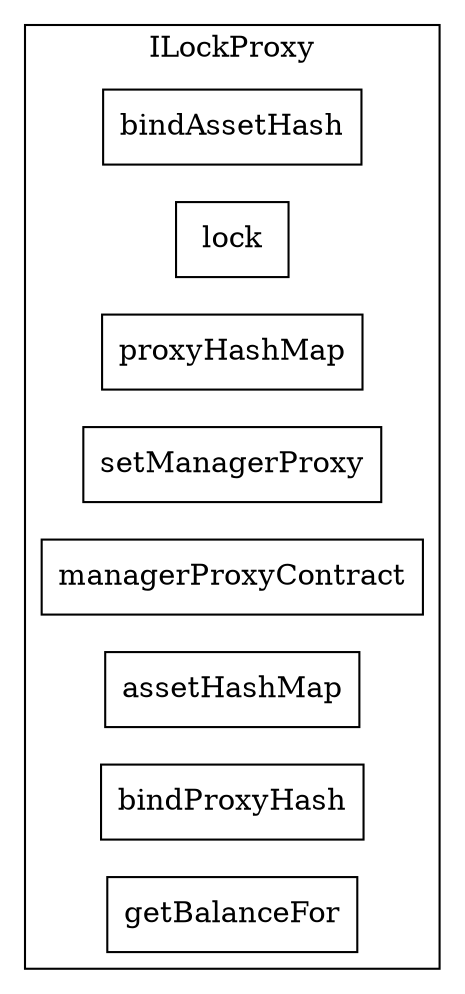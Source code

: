 strict digraph {
rankdir="LR"
node [shape=box]
subgraph cluster_481_ILockProxy {
label = "ILockProxy"
"481_bindAssetHash" [label="bindAssetHash"]
"481_lock" [label="lock"]
"481_proxyHashMap" [label="proxyHashMap"]
"481_setManagerProxy" [label="setManagerProxy"]
"481_managerProxyContract" [label="managerProxyContract"]
"481_assetHashMap" [label="assetHashMap"]
"481_bindProxyHash" [label="bindProxyHash"]
"481_getBalanceFor" [label="getBalanceFor"]
}subgraph cluster_solidity {
label = "[Solidity]"
}
}